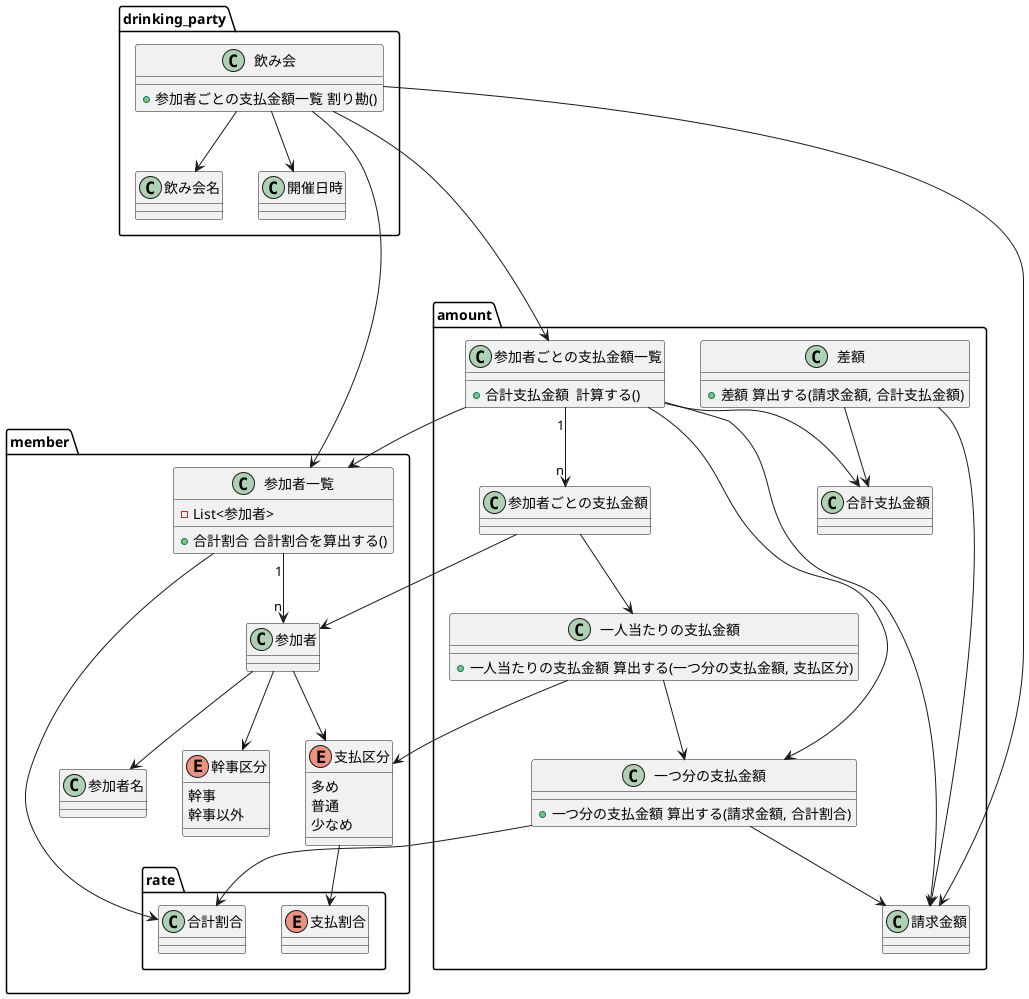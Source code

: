 @startuml

package drinking_party {
    class 飲み会 {
        + 参加者ごとの支払金額一覧 割り勘()
    }
    class 飲み会名 {
    }
    class 開催日時 {
    }

    飲み会 --> 飲み会名
    飲み会 --> 開催日時
}

package member {
    class 参加者一覧 {
        - List<参加者>
        + 合計割合 合計割合を算出する()
    }
    class 参加者名 {
    }
    enum 幹事区分 {
        幹事
        幹事以外
    }
    enum 支払区分 {
        多め
        普通
        少なめ
    }

    package rate {
        enum 支払割合 {
        }
        class 合計割合 {
        }
    }

    参加者一覧 "1" --> "n" 参加者
    参加者 --> 参加者名
    参加者 --> 幹事区分
    参加者 --> 支払区分
    支払区分 --> 支払割合
}

package amount {
    class 請求金額 {
    }
    class 一つ分の支払金額 {
        + 一つ分の支払金額 算出する(請求金額, 合計割合)
    }
    class 一人当たりの支払金額 {
        + 一人当たりの支払金額 算出する(一つ分の支払金額, 支払区分)
    }
    class 参加者ごとの支払金額 {
    }
    class 参加者ごとの支払金額一覧 {
        + 合計支払金額  計算する()
    }
    class 合計支払金額 {
    }
    class 差額 {
        + 差額 算出する(請求金額, 合計支払金額)
    }

    一つ分の支払金額 --> 請求金額
    参加者ごとの支払金額 --> 一人当たりの支払金額
    参加者ごとの支払金額一覧 "1" --> "n" 参加者ごとの支払金額
    参加者ごとの支払金額一覧 --> 合計支払金額
    差額 --> 請求金額
    差額 --> 合計支払金額
}

飲み会 --> 請求金額
飲み会 ----> 参加者ごとの支払金額一覧
飲み会 --> 参加者一覧

一つ分の支払金額 --> 合計割合
参加者一覧 --> 合計割合

参加者ごとの支払金額一覧 --> 参加者一覧
参加者ごとの支払金額一覧 --> 請求金額
参加者ごとの支払金額一覧 --> 一つ分の支払金額

一人当たりの支払金額 --> 一つ分の支払金額
一人当たりの支払金額 --> 支払区分

参加者ごとの支払金額 --> 参加者

@enduml
